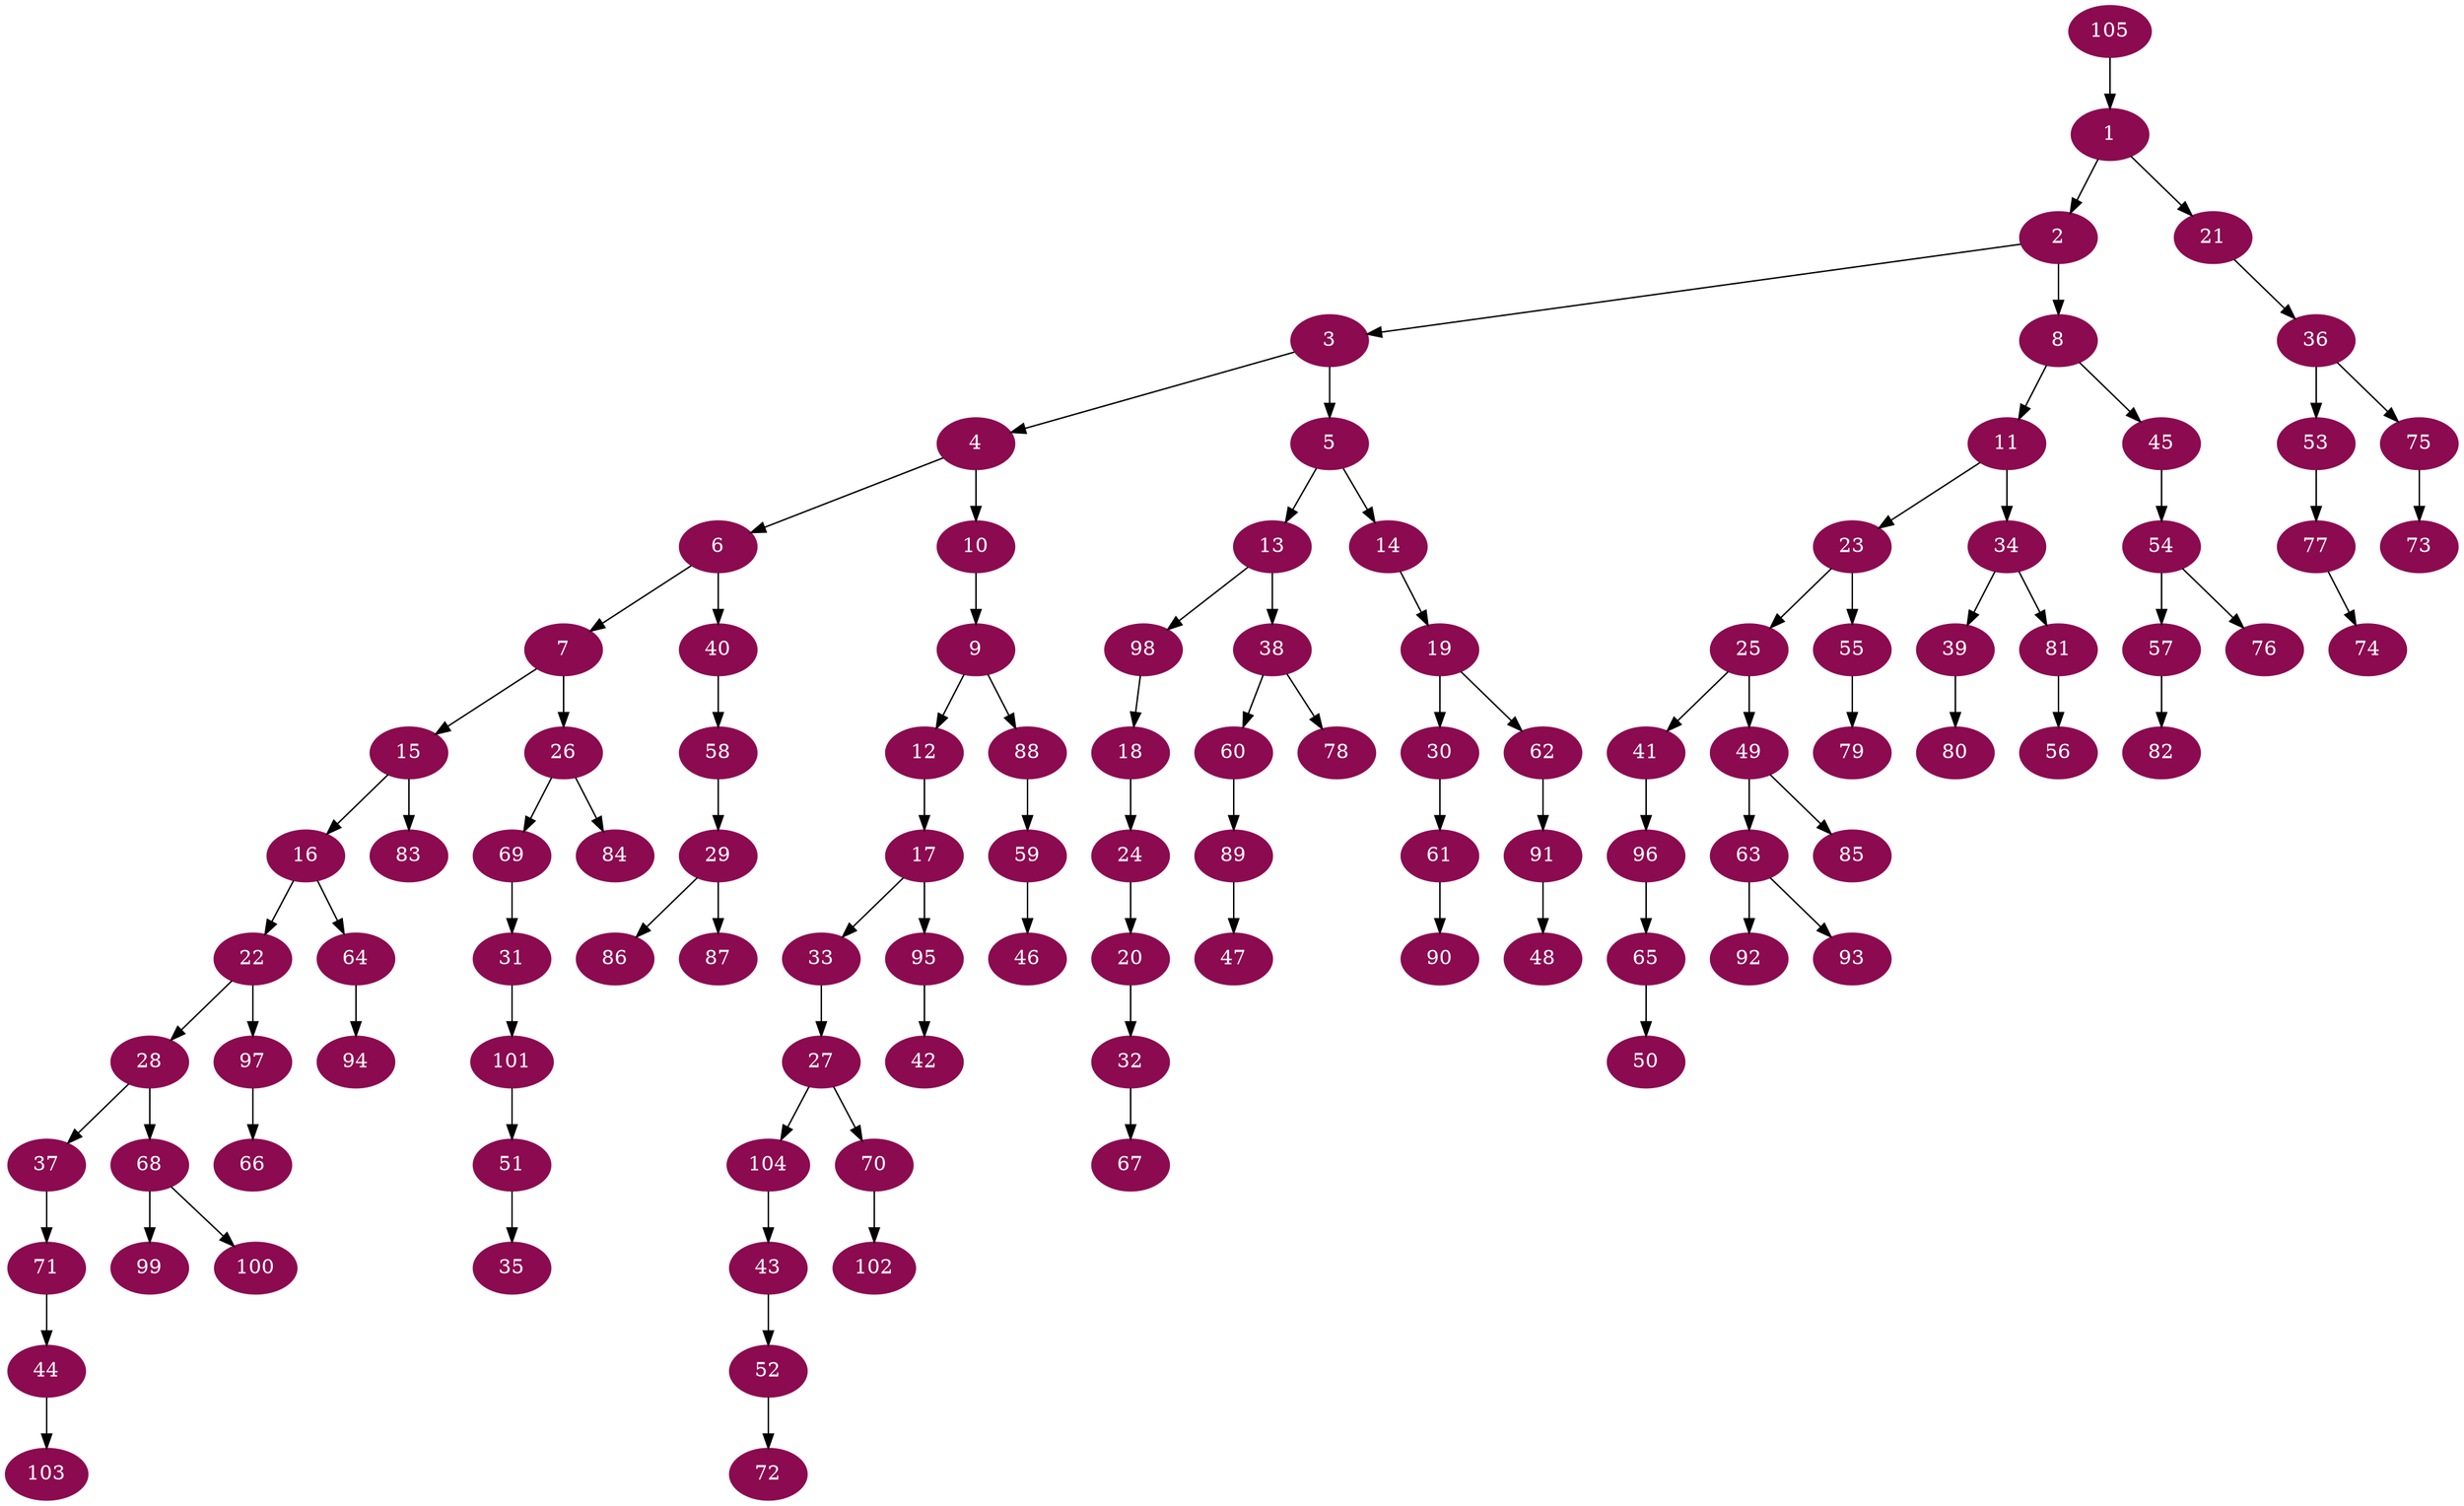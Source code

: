 digraph G {
node [color=deeppink4, style=filled, fontcolor=white];
105 -> 1;
1 -> 2;
2 -> 3;
3 -> 4;
3 -> 5;
4 -> 6;
6 -> 7;
2 -> 8;
10 -> 9;
4 -> 10;
8 -> 11;
9 -> 12;
5 -> 13;
5 -> 14;
7 -> 15;
15 -> 16;
12 -> 17;
98 -> 18;
14 -> 19;
24 -> 20;
1 -> 21;
16 -> 22;
11 -> 23;
18 -> 24;
23 -> 25;
7 -> 26;
33 -> 27;
22 -> 28;
58 -> 29;
19 -> 30;
69 -> 31;
20 -> 32;
17 -> 33;
11 -> 34;
51 -> 35;
21 -> 36;
28 -> 37;
13 -> 38;
34 -> 39;
6 -> 40;
25 -> 41;
95 -> 42;
104 -> 43;
71 -> 44;
8 -> 45;
59 -> 46;
89 -> 47;
91 -> 48;
25 -> 49;
65 -> 50;
101 -> 51;
43 -> 52;
36 -> 53;
45 -> 54;
23 -> 55;
81 -> 56;
54 -> 57;
40 -> 58;
88 -> 59;
38 -> 60;
30 -> 61;
19 -> 62;
49 -> 63;
16 -> 64;
96 -> 65;
97 -> 66;
32 -> 67;
28 -> 68;
26 -> 69;
27 -> 70;
37 -> 71;
52 -> 72;
75 -> 73;
77 -> 74;
36 -> 75;
54 -> 76;
53 -> 77;
38 -> 78;
55 -> 79;
39 -> 80;
34 -> 81;
57 -> 82;
15 -> 83;
26 -> 84;
49 -> 85;
29 -> 86;
29 -> 87;
9 -> 88;
60 -> 89;
61 -> 90;
62 -> 91;
63 -> 92;
63 -> 93;
64 -> 94;
17 -> 95;
41 -> 96;
22 -> 97;
13 -> 98;
68 -> 99;
68 -> 100;
31 -> 101;
70 -> 102;
44 -> 103;
27 -> 104;
}
